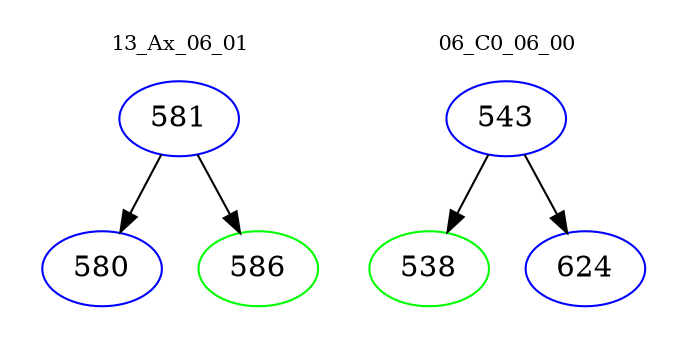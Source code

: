 digraph{
subgraph cluster_0 {
color = white
label = "13_Ax_06_01";
fontsize=10;
T0_581 [label="581", color="blue"]
T0_581 -> T0_580 [color="black"]
T0_580 [label="580", color="blue"]
T0_581 -> T0_586 [color="black"]
T0_586 [label="586", color="green"]
}
subgraph cluster_1 {
color = white
label = "06_C0_06_00";
fontsize=10;
T1_543 [label="543", color="blue"]
T1_543 -> T1_538 [color="black"]
T1_538 [label="538", color="green"]
T1_543 -> T1_624 [color="black"]
T1_624 [label="624", color="blue"]
}
}
